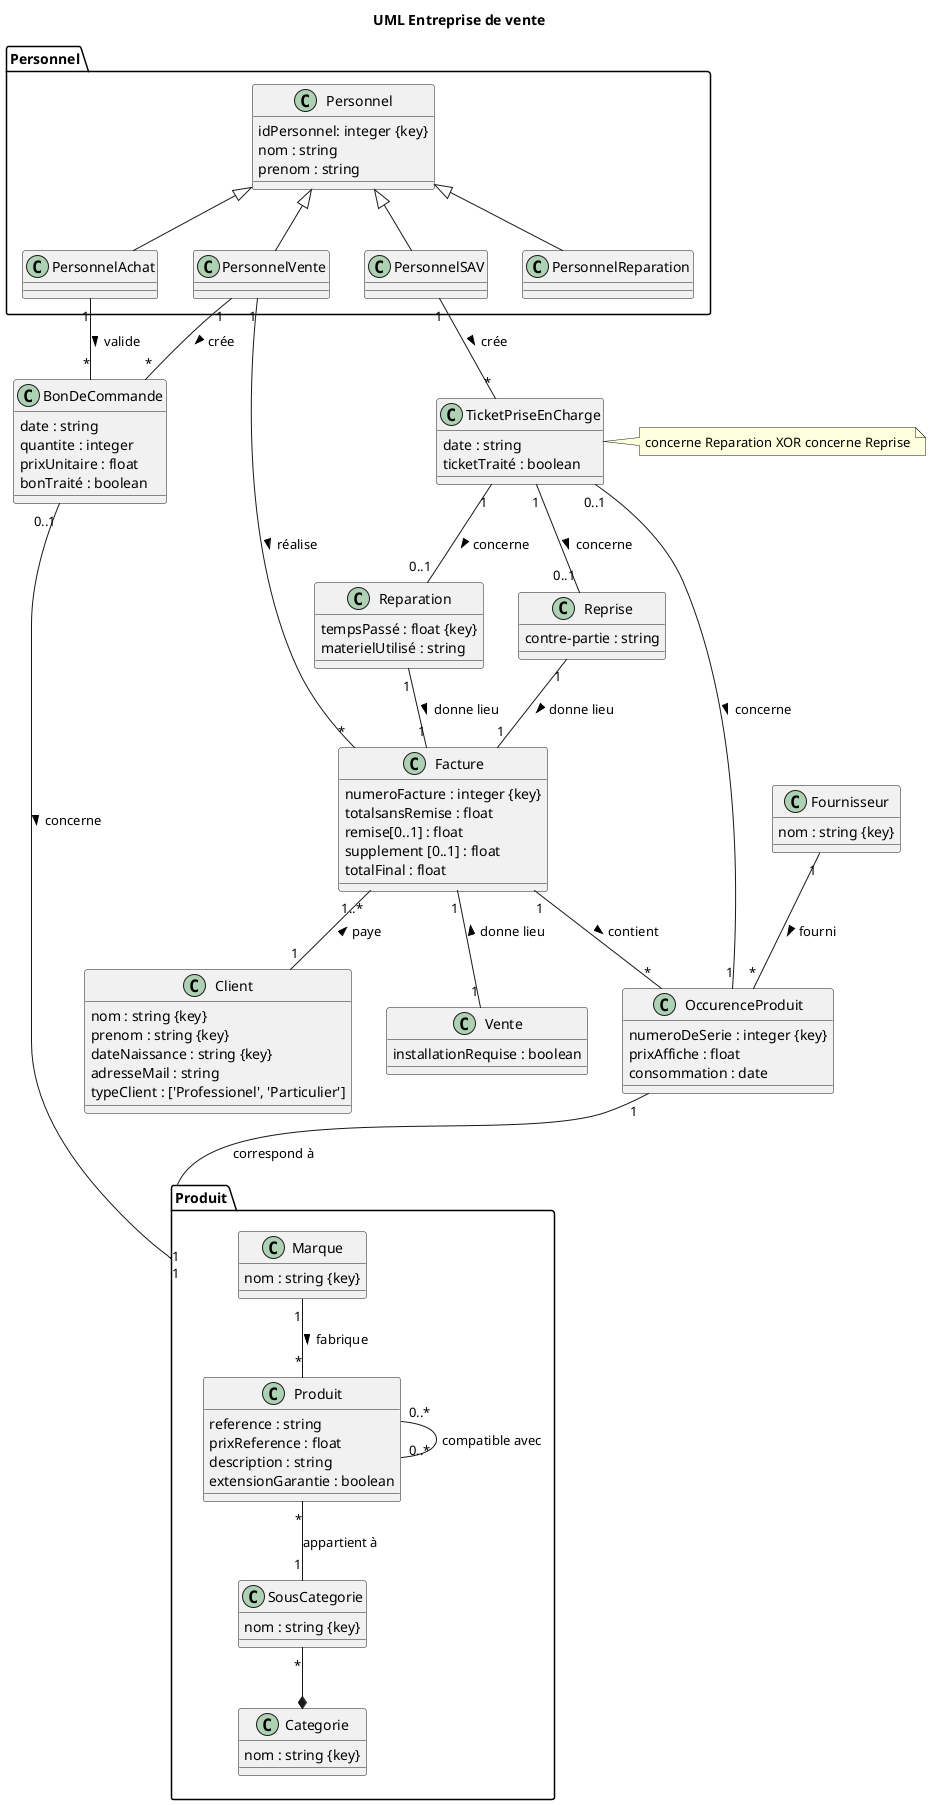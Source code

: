 @startuml
title UML Entreprise de vente

package Produit {

Produit "0..*" --  "0..*" Produit : compatible avec
class Produit {
  reference : string
  prixReference : float
  description : string
  extensionGarantie : boolean
}

Marque "1" -- "*" Produit : fabrique >

class Marque {
	nom : string {key}
}

class Categorie {
	nom : string {key}
}

class SousCategorie {
	nom : string {key}
}

SousCategorie "*" --* Categorie
Produit  "*" -- "1" SousCategorie : appartient à

}

class OccurenceProduit {
  numeroDeSerie : integer {key}
  prixAffiche : float
  consommation : date
}

OccurenceProduit  "1" -- "1" Produit : correspond à

class Fournisseur {
	nom : string {key}
}

Fournisseur "1" -- "*" OccurenceProduit : fourni >

class Facture {
  numeroFacture : integer {key}
  totalsansRemise : float 
  remise[0..1] : float
  supplement [0..1] : float
  totalFinal : float
}


class Client { 
  nom : string {key}
  prenom : string {key}
  dateNaissance : string {key}
  adresseMail : string
  typeClient : ['Professionel', 'Particulier']
}
Facture "1..*" -- "1" Client : paye <

Facture "1" -- "*" OccurenceProduit : contient >


package Personnel {
  
class Personnel {
  idPersonnel: integer {key}
  nom : string 
  prenom : string 
}

class PersonnelAchat{
}

class PersonnelVente{
}

class PersonnelSAV{
}

class PersonnelReparation{
}

Personnel <|-- PersonnelAchat
Personnel <|-- PersonnelVente
Personnel <|-- PersonnelReparation
Personnel <|-- PersonnelSAV
}

PersonnelVente "1" -- "*" Facture : réalise >
PersonnelSAV "1" -- "*" TicketPriseEnCharge : crée >
PersonnelAchat "1" -- "*" BonDeCommande : valide >
PersonnelVente "1" -- "*" BonDeCommande : crée >

class TicketPriseEnCharge {
  date : string 
  ticketTraité : boolean
}
TicketPriseEnCharge "0..1" -- "1" OccurenceProduit: concerne >

class BonDeCommande {
  date : string
  quantite : integer
  prixUnitaire : float
  bonTraité : boolean
}

BonDeCommande "0..1" -- "1" Produit: concerne >

class Reparation  {
  tempsPassé : float {key}
  materielUtilisé : string
}

class Reprise  {
  contre-partie : string
}


note right of TicketPriseEnCharge
    concerne Reparation XOR concerne Reprise
end note
TicketPriseEnCharge "1" -- "0..1" Reparation : concerne >
Reparation "1" -- "1" Facture : donne lieu >
TicketPriseEnCharge "1" -- "0..1" Reprise : concerne >
Reprise "1" -- "1" Facture : donne lieu >

Facture "1" -- "1" Vente : donne lieu <
class Vente  {
  installationRequise : boolean 
}
@enduml